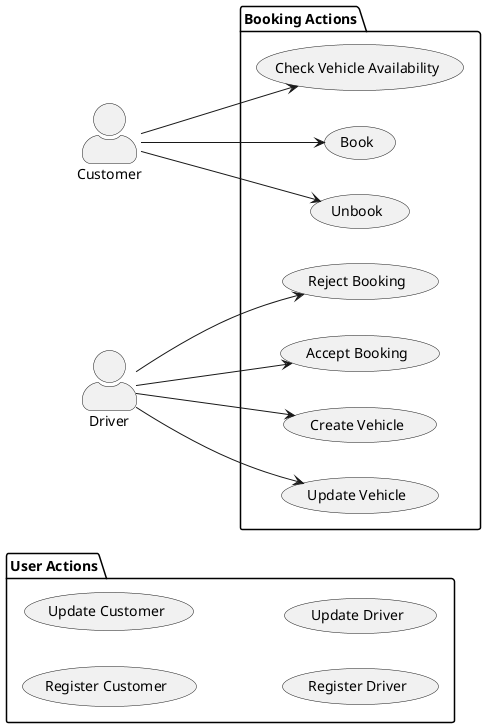@startuml

left to right direction
skinparam actorStyle awesome

actor Customer as c
actor Driver as d

package "User Actions" {
    usecase "Register Customer" as uc_registerCustomer
    usecase "Update Customer" as uc_updateCustomer
    usecase "Register Driver" as uc_registerDriver
    usecase "Update Driver" as uc_updateDriver
}

package "Booking Actions" {
    usecase "Book" as uc_book
    usecase "Unbook" as uc_unbook
    usecase "Create Vehicle" as uc_createVehicle
    usecase "Update Vehicle" as uc_updateVehicle
    usecase "Check Vehicle Availability" as uc_vehicleAvailability
    usecase "Accept Booking" as uc_bookAccept
    usecase "Reject Booking" as uc_bookReject
}

c --> uc_book
c --> uc_unbook
c --> uc_vehicleAvailability

d --> uc_createVehicle
d --> uc_updateVehicle
d --> uc_bookAccept
d --> uc_bookReject

@enduml